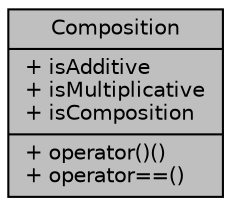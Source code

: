 digraph G
{
  edge [fontname="Helvetica",fontsize="10",labelfontname="Helvetica",labelfontsize="10"];
  node [fontname="Helvetica",fontsize="10",shape=record];
  Node1 [label="{Composition\n|+ isAdditive\l+ isMultiplicative\l+ isComposition\l|+ operator()()\l+ operator==()\l}",height=0.2,width=0.4,color="black", fillcolor="grey75", style="filled" fontcolor="black"];
}
